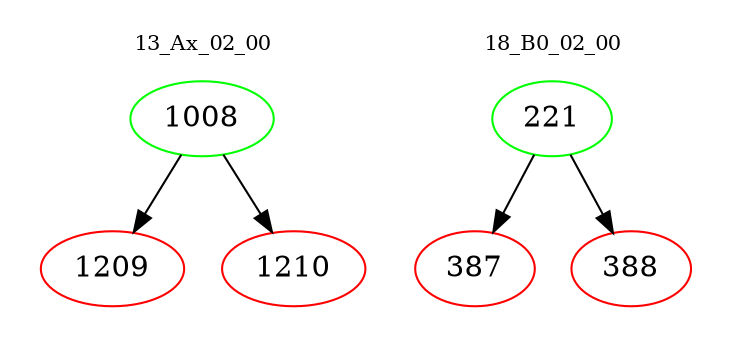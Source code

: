 digraph{
subgraph cluster_0 {
color = white
label = "13_Ax_02_00";
fontsize=10;
T0_1008 [label="1008", color="green"]
T0_1008 -> T0_1209 [color="black"]
T0_1209 [label="1209", color="red"]
T0_1008 -> T0_1210 [color="black"]
T0_1210 [label="1210", color="red"]
}
subgraph cluster_1 {
color = white
label = "18_B0_02_00";
fontsize=10;
T1_221 [label="221", color="green"]
T1_221 -> T1_387 [color="black"]
T1_387 [label="387", color="red"]
T1_221 -> T1_388 [color="black"]
T1_388 [label="388", color="red"]
}
}
